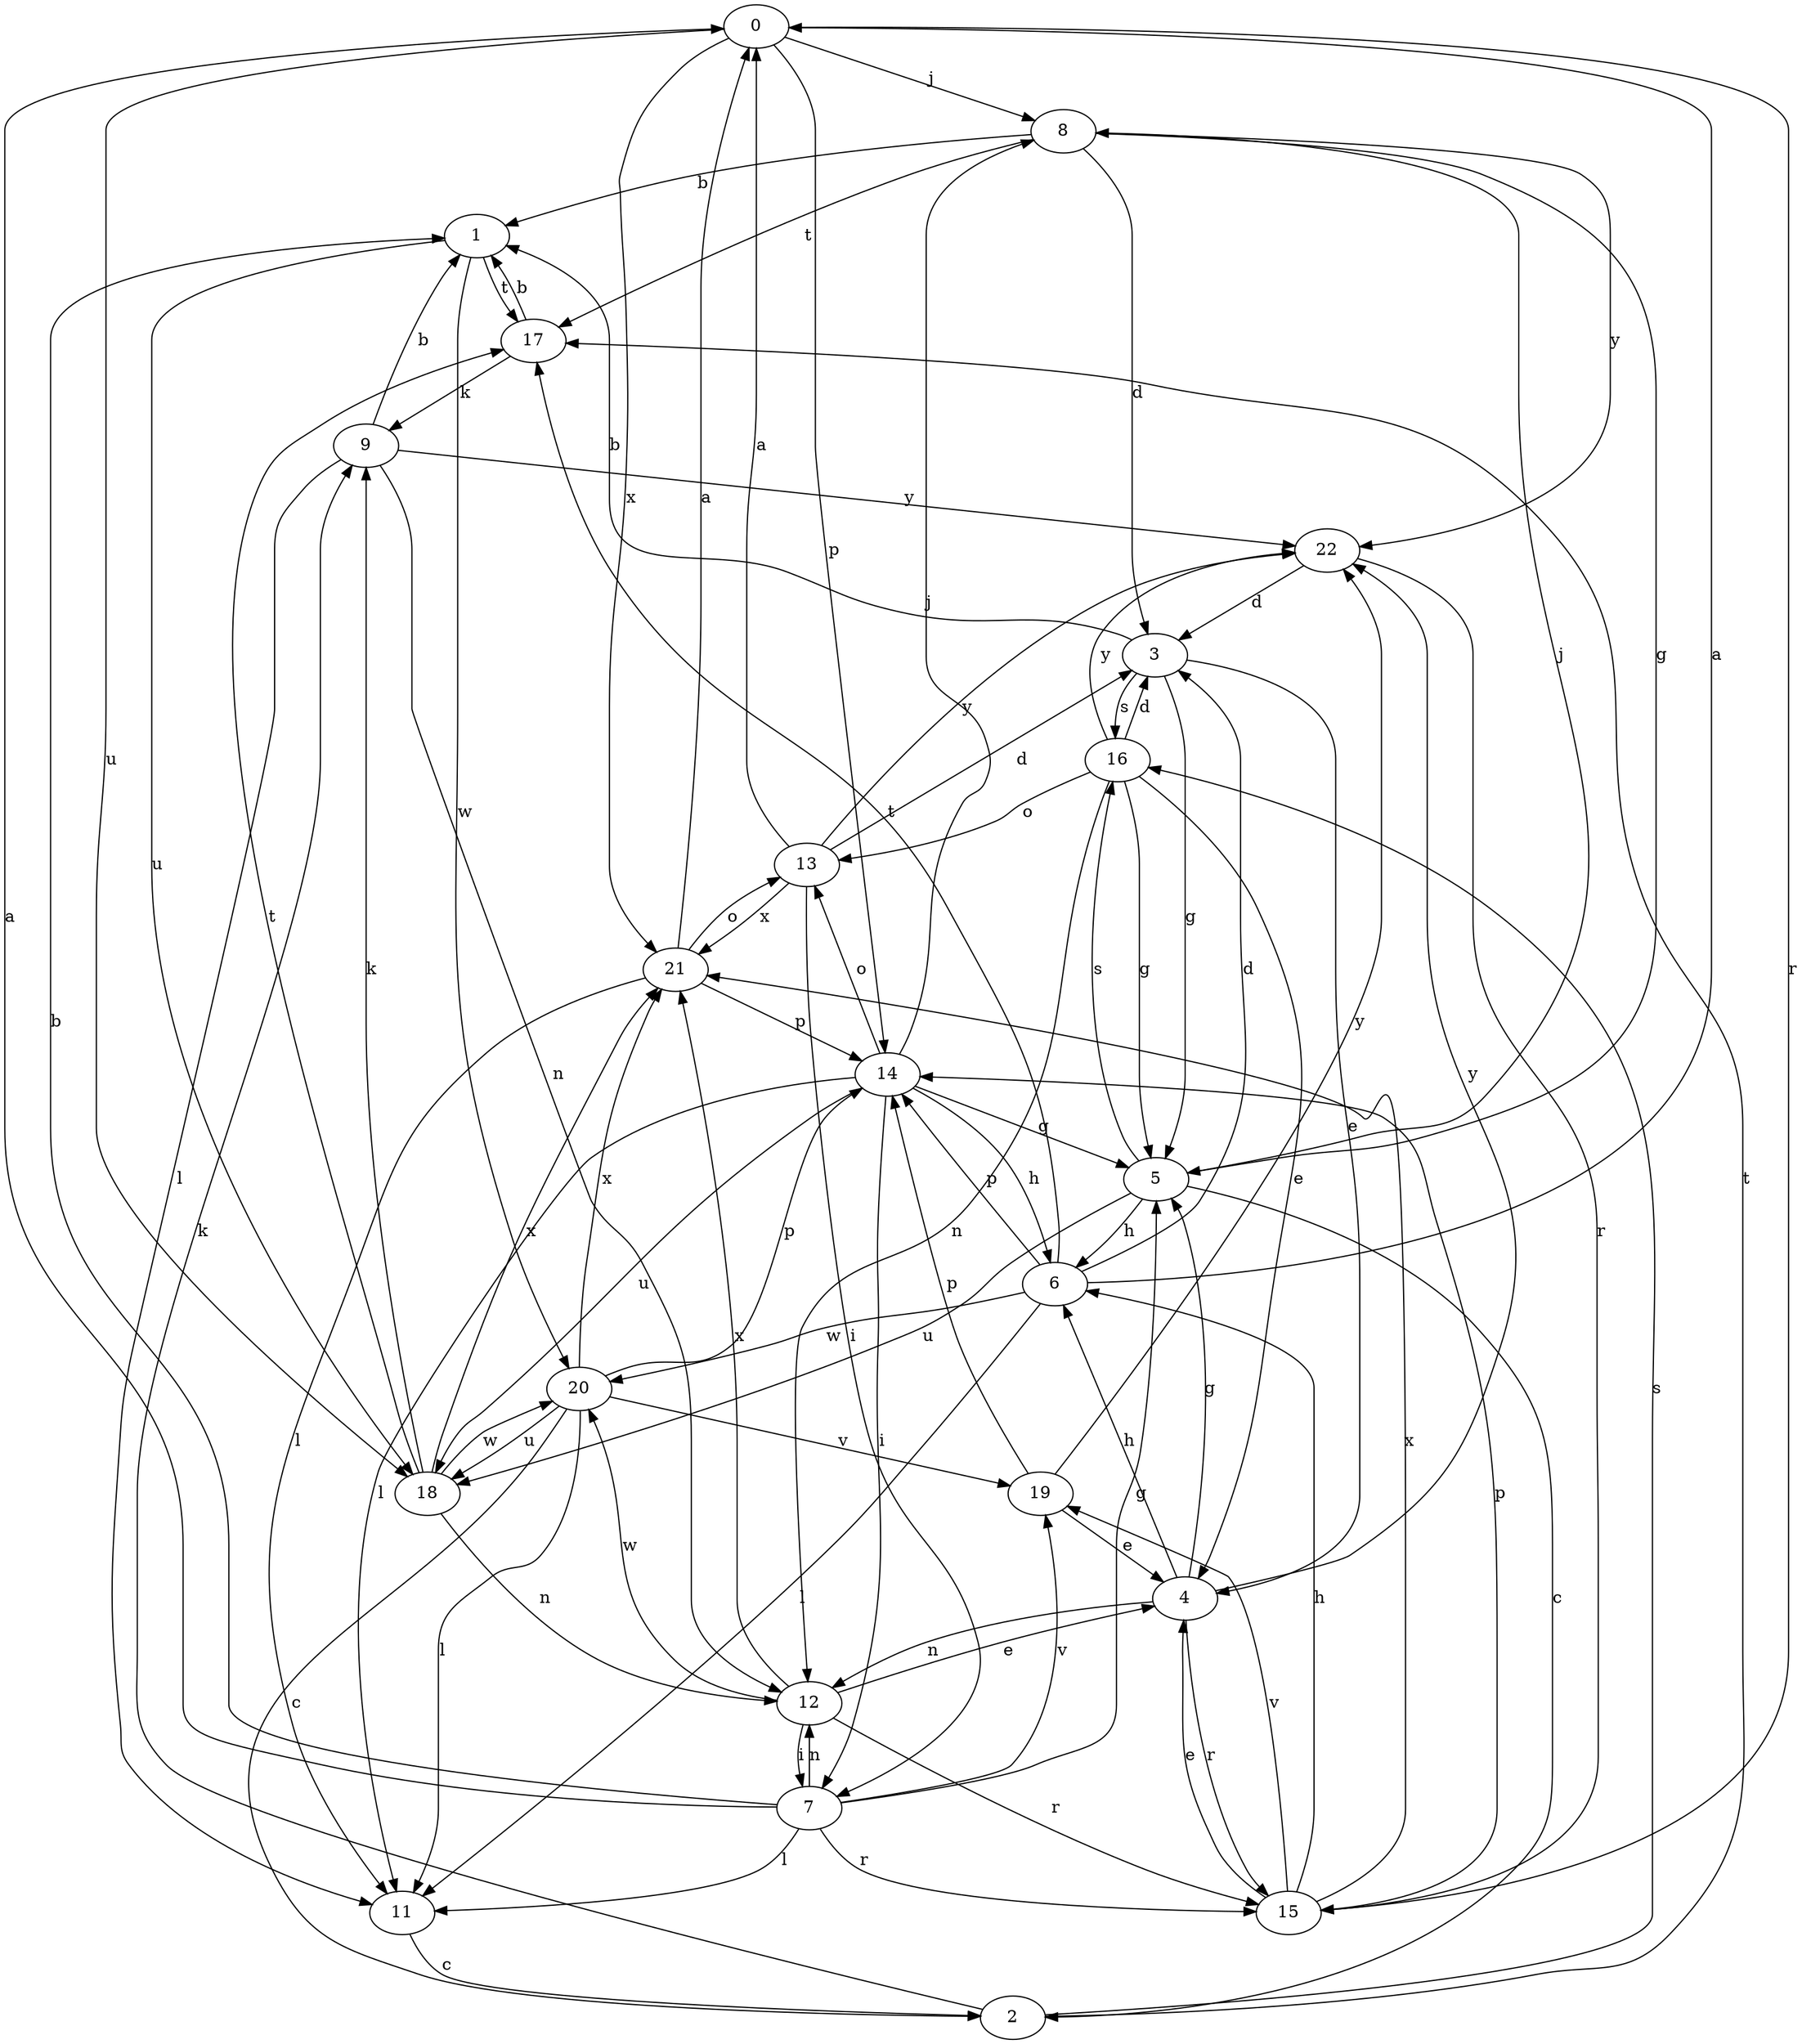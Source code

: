 strict digraph  {
0;
1;
2;
3;
4;
5;
6;
7;
8;
9;
11;
12;
13;
14;
15;
16;
17;
18;
19;
20;
21;
22;
0 -> 8  [label=j];
0 -> 14  [label=p];
0 -> 15  [label=r];
0 -> 18  [label=u];
0 -> 21  [label=x];
1 -> 17  [label=t];
1 -> 18  [label=u];
1 -> 20  [label=w];
2 -> 9  [label=k];
2 -> 16  [label=s];
2 -> 17  [label=t];
3 -> 1  [label=b];
3 -> 4  [label=e];
3 -> 5  [label=g];
3 -> 16  [label=s];
4 -> 5  [label=g];
4 -> 6  [label=h];
4 -> 12  [label=n];
4 -> 15  [label=r];
4 -> 22  [label=y];
5 -> 2  [label=c];
5 -> 6  [label=h];
5 -> 8  [label=j];
5 -> 16  [label=s];
5 -> 18  [label=u];
6 -> 0  [label=a];
6 -> 3  [label=d];
6 -> 11  [label=l];
6 -> 14  [label=p];
6 -> 17  [label=t];
6 -> 20  [label=w];
7 -> 0  [label=a];
7 -> 1  [label=b];
7 -> 5  [label=g];
7 -> 11  [label=l];
7 -> 12  [label=n];
7 -> 15  [label=r];
7 -> 19  [label=v];
8 -> 1  [label=b];
8 -> 3  [label=d];
8 -> 5  [label=g];
8 -> 17  [label=t];
8 -> 22  [label=y];
9 -> 1  [label=b];
9 -> 11  [label=l];
9 -> 12  [label=n];
9 -> 22  [label=y];
11 -> 2  [label=c];
12 -> 4  [label=e];
12 -> 7  [label=i];
12 -> 15  [label=r];
12 -> 20  [label=w];
12 -> 21  [label=x];
13 -> 0  [label=a];
13 -> 3  [label=d];
13 -> 7  [label=i];
13 -> 21  [label=x];
13 -> 22  [label=y];
14 -> 5  [label=g];
14 -> 6  [label=h];
14 -> 7  [label=i];
14 -> 8  [label=j];
14 -> 11  [label=l];
14 -> 13  [label=o];
14 -> 18  [label=u];
15 -> 4  [label=e];
15 -> 6  [label=h];
15 -> 14  [label=p];
15 -> 19  [label=v];
15 -> 21  [label=x];
16 -> 3  [label=d];
16 -> 4  [label=e];
16 -> 5  [label=g];
16 -> 12  [label=n];
16 -> 13  [label=o];
16 -> 22  [label=y];
17 -> 1  [label=b];
17 -> 9  [label=k];
18 -> 9  [label=k];
18 -> 12  [label=n];
18 -> 17  [label=t];
18 -> 20  [label=w];
18 -> 21  [label=x];
19 -> 4  [label=e];
19 -> 14  [label=p];
19 -> 22  [label=y];
20 -> 2  [label=c];
20 -> 11  [label=l];
20 -> 14  [label=p];
20 -> 18  [label=u];
20 -> 19  [label=v];
20 -> 21  [label=x];
21 -> 0  [label=a];
21 -> 11  [label=l];
21 -> 13  [label=o];
21 -> 14  [label=p];
22 -> 3  [label=d];
22 -> 15  [label=r];
}
